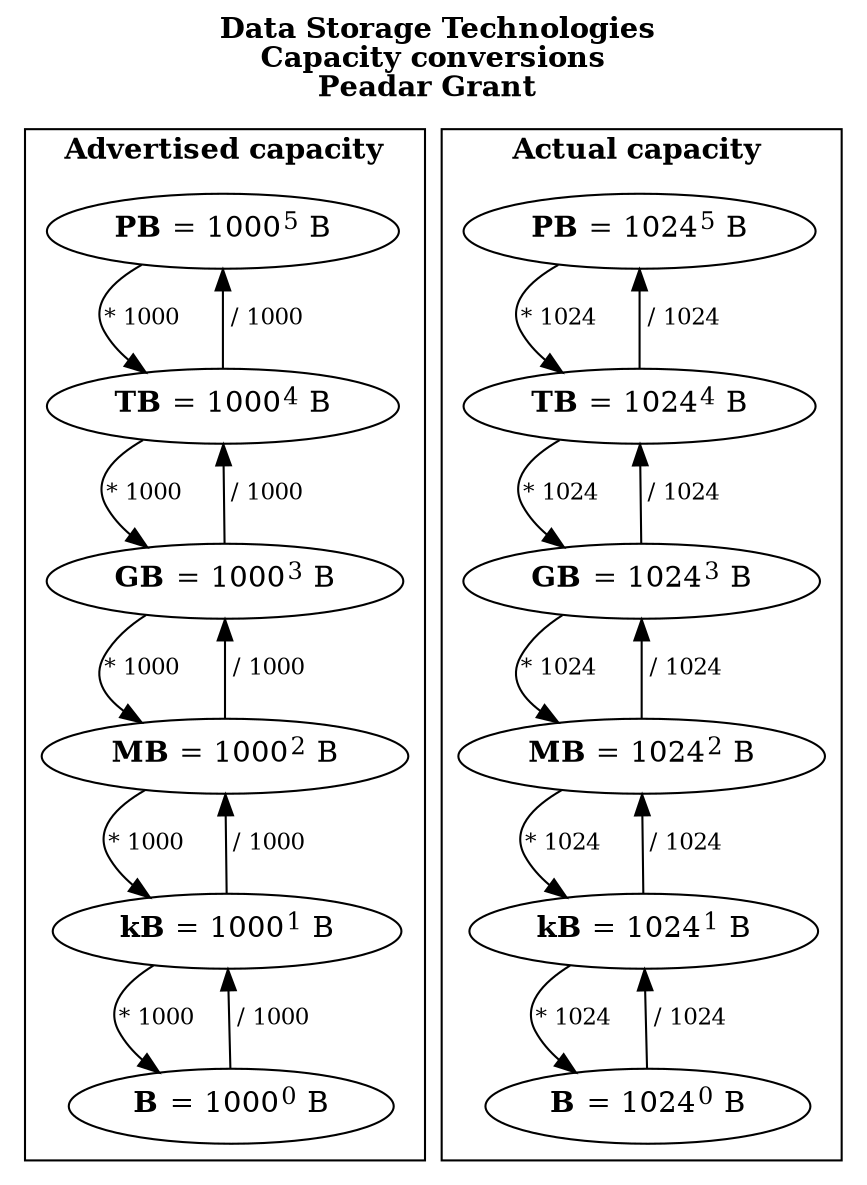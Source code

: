 digraph G {

       labelloc="t";
       label=< <b>Data Storage Technologies<br />Capacity conversions<br />Peadar Grant</b> >;

	subgraph cluster_advertised {
	label=< <b>Advertised capacity</b> >;

	dvPB [ label=< <b>PB</b> = 1000<SUP>5</SUP> B > ];
	dvTB [ label=< <b>TB</b> = 1000<SUP>4</SUP> B > ];
	dvGB [ label=< <b>GB</b> = 1000<SUP>3</SUP> B > ];
	dvMB [ label=< <b>MB</b> = 1000<SUP>2</SUP> B > ];
	dvkB [ label=< <b>kB</b> = 1000<SUP>1</SUP> B > ];
	dvB  [ label=< <b>B</b> = 1000<SUP>0</SUP> B >  ];

	dvPB -> dvTB [label="* 1000", fontsize="11"];
	dvTB -> dvPB [label=" / 1000", fontsize="11"];

	dvTB -> dvGB [label="* 1000", fontsize="11"];
	dvGB -> dvTB [label=" / 1000", fontsize="11"];
	
	dvGB -> dvMB [label="* 1000", fontsize="11"];
	dvMB -> dvGB [label=" / 1000", fontsize="11"];

	dvMB -> dvkB [label="* 1000", fontsize="11"];
	dvkB -> dvMB [label=" / 1000", fontsize="11"];

	dvkB -> dvB [label="* 1000", fontsize="11"];
	dvB -> dvkB [label=" / 1000", fontsize="11"];

	}

	subgraph cluster_actual {
	label=< <b>Actual capacity </b> >;

	ctPB [ label=< <b>PB</b> = 1024<SUP>5</SUP> B > ];
	ctTB [ label=< <b>TB</b> = 1024<SUP>4</SUP> B > ];
	ctGB [ label=< <b>GB</b> = 1024<SUP>3</SUP> B > ];
	ctMB [ label=< <b>MB</b> = 1024<SUP>2</SUP> B > ];
	ctkB [ label=< <b>kB</b> = 1024<SUP>1</SUP> B > ];
	ctB  [ label=< <b>B</b> = 1024<SUP>0</SUP> B >  ];

	ctPB -> ctTB [label="* 1024", fontsize="11"];
	ctTB -> ctPB [label=" / 1024", fontsize="11"];

	ctTB -> ctGB [label="* 1024", fontsize="11"];
	ctGB -> ctTB [label=" / 1024", fontsize="11"];
	
	ctGB -> ctMB [label="* 1024", fontsize="11"];
	ctMB -> ctGB [label=" / 1024", fontsize="11"];

	ctMB -> ctkB [label="* 1024", fontsize="11"];
	ctkB -> ctMB [label=" / 1024", fontsize="11"];

	ctkB -> ctB [label="* 1024", fontsize="11"];
	ctB -> ctkB [label=" / 1024", fontsize="11"];


}

}
